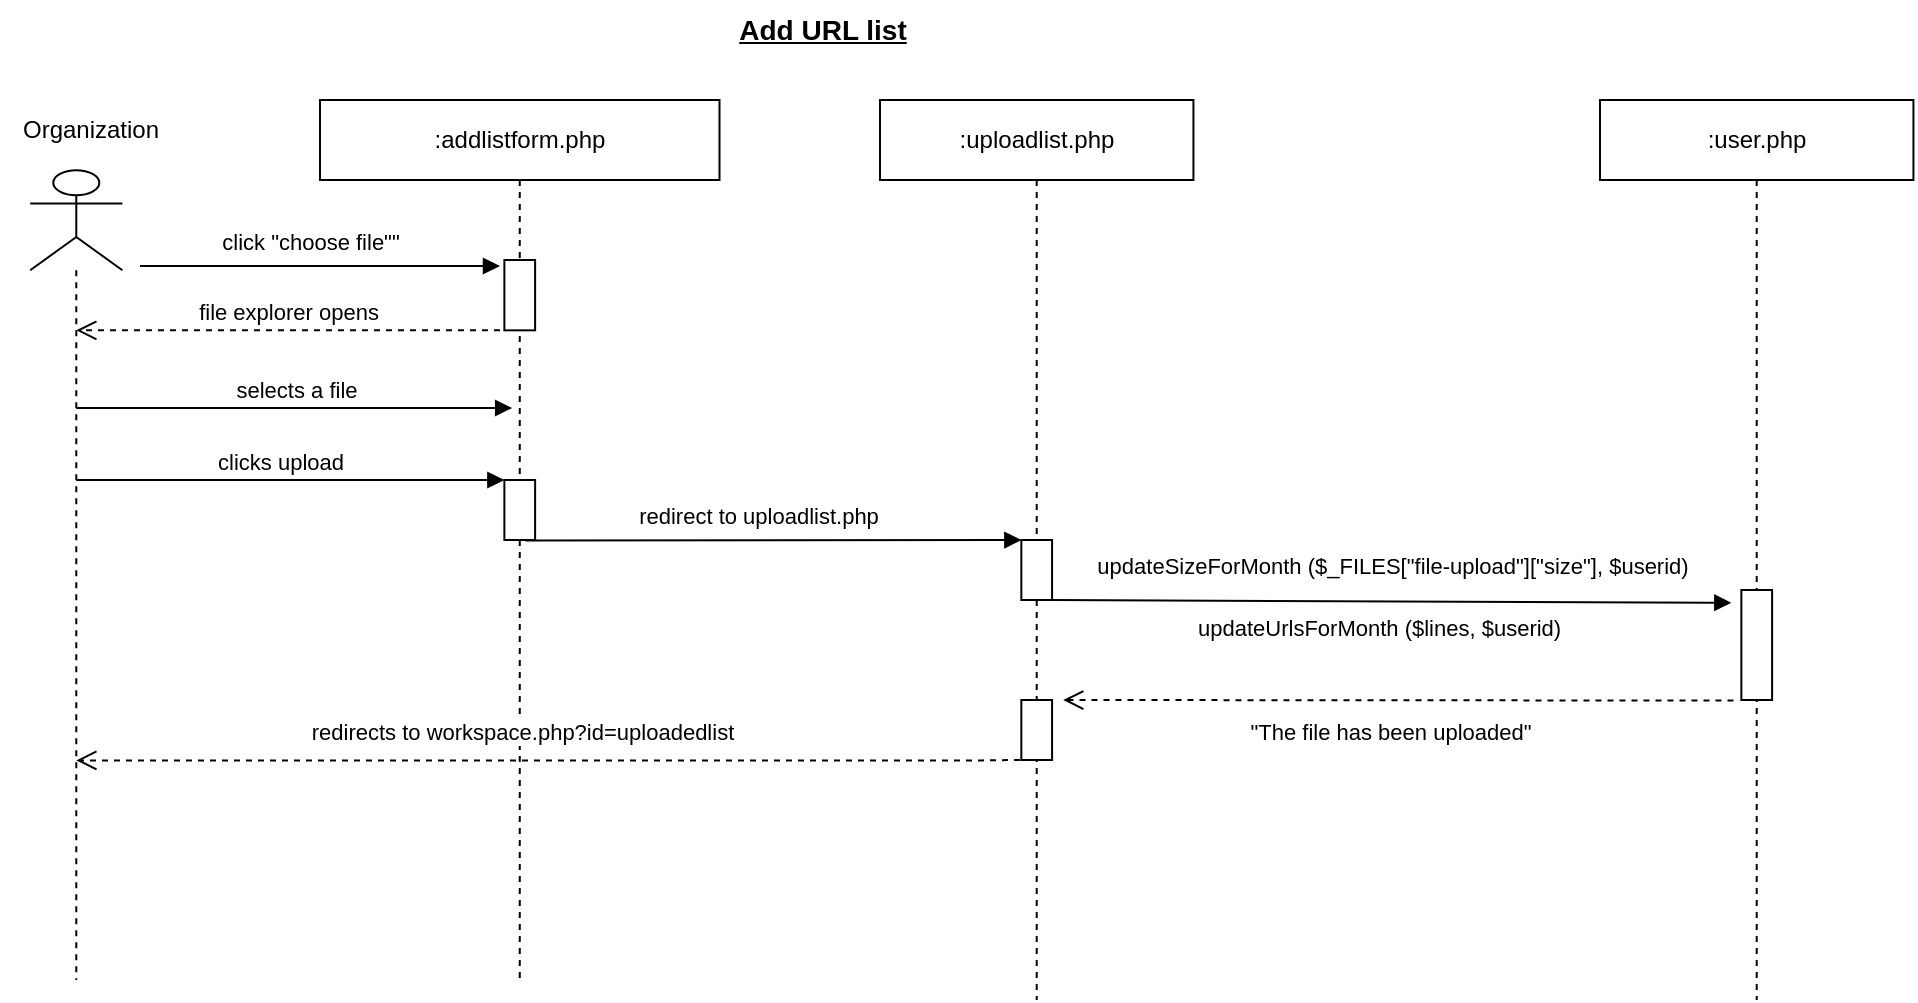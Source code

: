 <mxfile version="21.2.8" type="device">
  <diagram id="p1WFtV5cTaJLbCV86L4F" name="Page-1">
    <mxGraphModel dx="1276" dy="614" grid="1" gridSize="10" guides="1" tooltips="1" connect="1" arrows="1" fold="1" page="1" pageScale="1" pageWidth="1169" pageHeight="827" math="0" shadow="0">
      <root>
        <mxCell id="0" />
        <mxCell id="1" parent="0" />
        <mxCell id="Lrtluq5l5MD6FJIpUNIz-151" value=":user.php" style="shape=umlLifeline;perimeter=lifelinePerimeter;whiteSpace=wrap;html=1;container=0;collapsible=0;recursiveResize=0;outlineConnect=0;" parent="1" vertex="1">
          <mxGeometry x="940" y="140" width="156.72" height="450" as="geometry" />
        </mxCell>
        <mxCell id="Lrtluq5l5MD6FJIpUNIz-152" value="click &quot;choose file&quot;&quot;" style="html=1;verticalAlign=bottom;endArrow=block;rounded=0;elbow=vertical;" parent="1" edge="1">
          <mxGeometry x="-0.059" y="3" width="80" relative="1" as="geometry">
            <mxPoint x="210" y="223" as="sourcePoint" />
            <mxPoint x="390" y="223" as="targetPoint" />
            <mxPoint as="offset" />
          </mxGeometry>
        </mxCell>
        <mxCell id="Lrtluq5l5MD6FJIpUNIz-153" value="" style="shape=umlLifeline;participant=umlActor;perimeter=lifelinePerimeter;whiteSpace=wrap;html=1;container=0;collapsible=0;recursiveResize=0;verticalAlign=top;spacingTop=36;outlineConnect=0;fontFamily=Helvetica;fontSize=12;fontColor=default;align=center;strokeColor=default;fillColor=default;size=50;" parent="1" vertex="1">
          <mxGeometry x="155.1" y="175.14" width="46.09" height="404.86" as="geometry" />
        </mxCell>
        <mxCell id="Lrtluq5l5MD6FJIpUNIz-154" value="Organization" style="text;html=1;align=center;verticalAlign=middle;resizable=1;points=[];autosize=1;strokeColor=none;fillColor=none;container=0;movable=1;rotatable=1;deletable=1;editable=1;connectable=1;locked=0;" parent="1" vertex="1">
          <mxGeometry x="140.1" y="140" width="90" height="30" as="geometry" />
        </mxCell>
        <mxCell id="Lrtluq5l5MD6FJIpUNIz-155" value=":addlistform.php" style="shape=umlLifeline;perimeter=lifelinePerimeter;whiteSpace=wrap;html=1;container=0;collapsible=0;recursiveResize=0;outlineConnect=0;" parent="1" vertex="1">
          <mxGeometry x="300" y="140" width="199.75" height="440" as="geometry" />
        </mxCell>
        <mxCell id="Lrtluq5l5MD6FJIpUNIz-156" value="" style="html=1;points=[];perimeter=orthogonalPerimeter;container=0;" parent="1" vertex="1">
          <mxGeometry x="392.19" y="330" width="15.37" height="30" as="geometry" />
        </mxCell>
        <mxCell id="Lrtluq5l5MD6FJIpUNIz-157" value="redirects to&amp;nbsp;workspace.php?id=uploadedlist" style="html=1;verticalAlign=bottom;endArrow=open;dashed=1;endSize=8;rounded=0;elbow=vertical;" parent="1" target="Lrtluq5l5MD6FJIpUNIz-153" edge="1">
          <mxGeometry x="0.058" y="-5" relative="1" as="geometry">
            <mxPoint x="650" y="470" as="sourcePoint" />
            <mxPoint x="201.19" y="470" as="targetPoint" />
            <mxPoint as="offset" />
            <Array as="points">
              <mxPoint x="631.047" y="470.189" />
            </Array>
          </mxGeometry>
        </mxCell>
        <mxCell id="Lrtluq5l5MD6FJIpUNIz-158" value="" style="html=1;points=[];perimeter=orthogonalPerimeter;container=0;" parent="1" vertex="1">
          <mxGeometry x="392.19" y="220" width="15.37" height="35.17" as="geometry" />
        </mxCell>
        <mxCell id="Lrtluq5l5MD6FJIpUNIz-159" value="updateSizeForMonth ($_FILES[&quot;file-upload&quot;][&quot;size&quot;],&amp;nbsp;$userid)" style="html=1;verticalAlign=bottom;endArrow=block;rounded=0;entryX=-0.327;entryY=0.116;entryDx=0;entryDy=0;entryPerimeter=0;" parent="1" target="Lrtluq5l5MD6FJIpUNIz-172" edge="1">
          <mxGeometry x="-0.002" y="9" width="80" relative="1" as="geometry">
            <mxPoint x="666.04" y="390" as="sourcePoint" />
            <mxPoint x="920" y="390" as="targetPoint" />
            <mxPoint as="offset" />
          </mxGeometry>
        </mxCell>
        <mxCell id="Lrtluq5l5MD6FJIpUNIz-160" value=":uploadlist.php" style="shape=umlLifeline;perimeter=lifelinePerimeter;whiteSpace=wrap;html=1;container=0;collapsible=0;recursiveResize=0;outlineConnect=0;" parent="1" vertex="1">
          <mxGeometry x="580" y="140" width="156.72" height="450" as="geometry" />
        </mxCell>
        <mxCell id="Lrtluq5l5MD6FJIpUNIz-161" value="&lt;font style=&quot;font-size: 14px;&quot;&gt;&lt;b&gt;&lt;u&gt;Add URL list&lt;/u&gt;&lt;/b&gt;&lt;/font&gt;" style="text;html=1;align=center;verticalAlign=middle;resizable=0;points=[];autosize=1;strokeColor=none;fillColor=none;" parent="1" vertex="1">
          <mxGeometry x="495.56" y="90" width="110" height="30" as="geometry" />
        </mxCell>
        <mxCell id="Lrtluq5l5MD6FJIpUNIz-163" value="" style="html=1;points=[];perimeter=orthogonalPerimeter;container=0;" parent="1" vertex="1">
          <mxGeometry x="650.67" y="360" width="15.37" height="30" as="geometry" />
        </mxCell>
        <mxCell id="Lrtluq5l5MD6FJIpUNIz-165" value="selects a file" style="html=1;verticalAlign=bottom;endArrow=block;rounded=0;elbow=vertical;entryX=0.481;entryY=0.35;entryDx=0;entryDy=0;entryPerimeter=0;" parent="1" source="Lrtluq5l5MD6FJIpUNIz-153" target="Lrtluq5l5MD6FJIpUNIz-155" edge="1">
          <mxGeometry x="0.011" width="80" relative="1" as="geometry">
            <mxPoint x="192.19" y="290" as="sourcePoint" />
            <mxPoint x="392.19" y="290" as="targetPoint" />
            <mxPoint as="offset" />
          </mxGeometry>
        </mxCell>
        <mxCell id="Lrtluq5l5MD6FJIpUNIz-169" value="" style="html=1;points=[];perimeter=orthogonalPerimeter;container=0;" parent="1" vertex="1">
          <mxGeometry x="650.67" y="440" width="15.37" height="30" as="geometry" />
        </mxCell>
        <mxCell id="Lrtluq5l5MD6FJIpUNIz-172" value="" style="html=1;points=[];perimeter=orthogonalPerimeter;container=0;" parent="1" vertex="1">
          <mxGeometry x="1010.68" y="385" width="15.37" height="55" as="geometry" />
        </mxCell>
        <mxCell id="Lrtluq5l5MD6FJIpUNIz-174" value="&quot;The file has been uploaded&quot;" style="html=1;verticalAlign=bottom;endArrow=open;dashed=1;endSize=8;rounded=0;elbow=vertical;exitX=-0.256;exitY=1.005;exitDx=0;exitDy=0;exitPerimeter=0;entryX=1.362;entryY=0;entryDx=0;entryDy=0;entryPerimeter=0;" parent="1" source="Lrtluq5l5MD6FJIpUNIz-172" target="Lrtluq5l5MD6FJIpUNIz-169" edge="1">
          <mxGeometry x="0.025" y="25" relative="1" as="geometry">
            <mxPoint x="872.19" y="560" as="sourcePoint" />
            <mxPoint x="670" y="425" as="targetPoint" />
            <mxPoint as="offset" />
            <Array as="points" />
          </mxGeometry>
        </mxCell>
        <mxCell id="Lrtluq5l5MD6FJIpUNIz-180" value="file explorer opens" style="html=1;verticalAlign=bottom;endArrow=open;dashed=1;endSize=8;rounded=0;elbow=vertical;" parent="1" target="Lrtluq5l5MD6FJIpUNIz-153" edge="1">
          <mxGeometry x="0.002" relative="1" as="geometry">
            <mxPoint x="390" y="255.17" as="sourcePoint" />
            <mxPoint x="220" y="255.17" as="targetPoint" />
            <mxPoint as="offset" />
            <Array as="points">
              <mxPoint x="370" y="255.17" />
            </Array>
          </mxGeometry>
        </mxCell>
        <mxCell id="Lrtluq5l5MD6FJIpUNIz-181" value="redirect to&amp;nbsp;uploadlist.php" style="html=1;verticalAlign=bottom;endArrow=block;rounded=0;elbow=vertical;" parent="1" edge="1">
          <mxGeometry x="-0.059" y="3" width="80" relative="1" as="geometry">
            <mxPoint x="402.67" y="360.24" as="sourcePoint" />
            <mxPoint x="650.67" y="360" as="targetPoint" />
            <mxPoint as="offset" />
          </mxGeometry>
        </mxCell>
        <mxCell id="Lrtluq5l5MD6FJIpUNIz-182" value="clicks upload" style="html=1;verticalAlign=bottom;endArrow=block;rounded=0;elbow=vertical;" parent="1" source="Lrtluq5l5MD6FJIpUNIz-153" edge="1">
          <mxGeometry x="-0.045" width="80" relative="1" as="geometry">
            <mxPoint x="169.19" y="330" as="sourcePoint" />
            <mxPoint x="392.19" y="330" as="targetPoint" />
            <mxPoint as="offset" />
          </mxGeometry>
        </mxCell>
        <mxCell id="gEK8V_cWbjiRzj_9zQgv-2" value="&lt;font style=&quot;font-size: 11px;&quot;&gt;updateUrlsForMonth ($lines, $userid)&lt;/font&gt;" style="text;whiteSpace=wrap;html=1;" parent="1" vertex="1">
          <mxGeometry x="736.72" y="390" width="230" height="30" as="geometry" />
        </mxCell>
      </root>
    </mxGraphModel>
  </diagram>
</mxfile>
